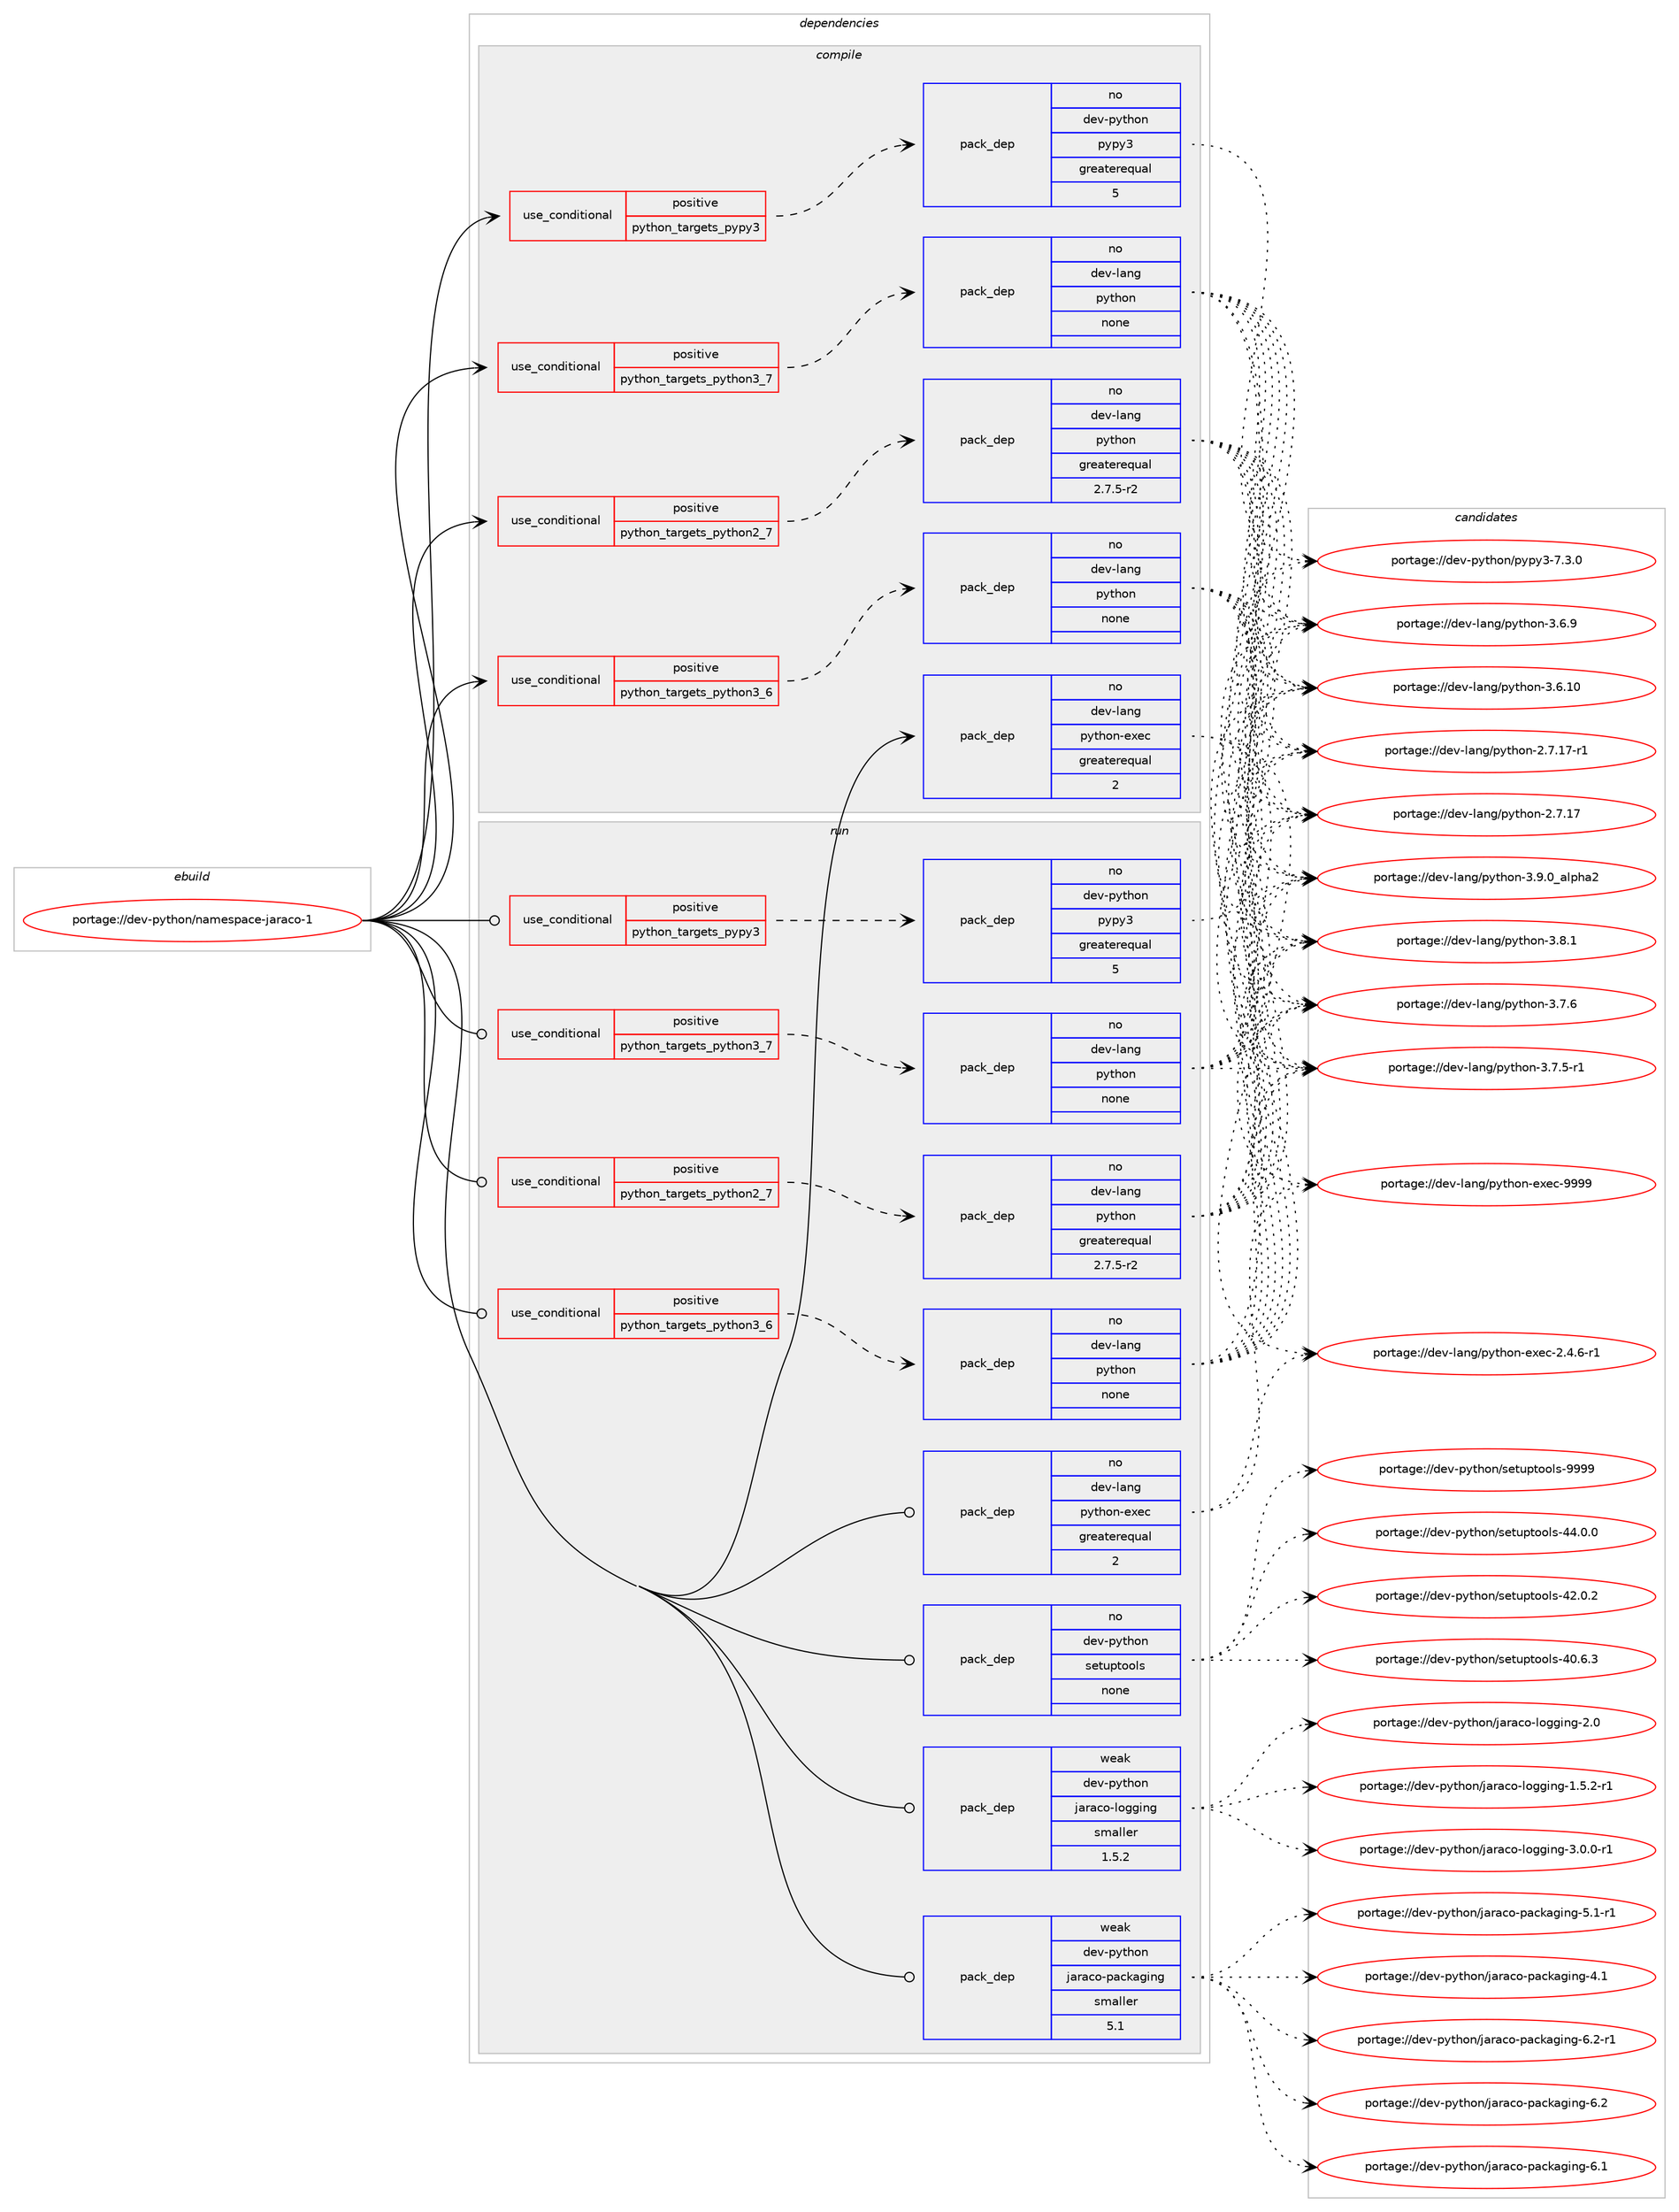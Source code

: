 digraph prolog {

# *************
# Graph options
# *************

newrank=true;
concentrate=true;
compound=true;
graph [rankdir=LR,fontname=Helvetica,fontsize=10,ranksep=1.5];#, ranksep=2.5, nodesep=0.2];
edge  [arrowhead=vee];
node  [fontname=Helvetica,fontsize=10];

# **********
# The ebuild
# **********

subgraph cluster_leftcol {
color=gray;
rank=same;
label=<<i>ebuild</i>>;
id [label="portage://dev-python/namespace-jaraco-1", color=red, width=4, href="../dev-python/namespace-jaraco-1.svg"];
}

# ****************
# The dependencies
# ****************

subgraph cluster_midcol {
color=gray;
label=<<i>dependencies</i>>;
subgraph cluster_compile {
fillcolor="#eeeeee";
style=filled;
label=<<i>compile</i>>;
subgraph cond112567 {
dependency449323 [label=<<TABLE BORDER="0" CELLBORDER="1" CELLSPACING="0" CELLPADDING="4"><TR><TD ROWSPAN="3" CELLPADDING="10">use_conditional</TD></TR><TR><TD>positive</TD></TR><TR><TD>python_targets_pypy3</TD></TR></TABLE>>, shape=none, color=red];
subgraph pack331776 {
dependency449324 [label=<<TABLE BORDER="0" CELLBORDER="1" CELLSPACING="0" CELLPADDING="4" WIDTH="220"><TR><TD ROWSPAN="6" CELLPADDING="30">pack_dep</TD></TR><TR><TD WIDTH="110">no</TD></TR><TR><TD>dev-python</TD></TR><TR><TD>pypy3</TD></TR><TR><TD>greaterequal</TD></TR><TR><TD>5</TD></TR></TABLE>>, shape=none, color=blue];
}
dependency449323:e -> dependency449324:w [weight=20,style="dashed",arrowhead="vee"];
}
id:e -> dependency449323:w [weight=20,style="solid",arrowhead="vee"];
subgraph cond112568 {
dependency449325 [label=<<TABLE BORDER="0" CELLBORDER="1" CELLSPACING="0" CELLPADDING="4"><TR><TD ROWSPAN="3" CELLPADDING="10">use_conditional</TD></TR><TR><TD>positive</TD></TR><TR><TD>python_targets_python2_7</TD></TR></TABLE>>, shape=none, color=red];
subgraph pack331777 {
dependency449326 [label=<<TABLE BORDER="0" CELLBORDER="1" CELLSPACING="0" CELLPADDING="4" WIDTH="220"><TR><TD ROWSPAN="6" CELLPADDING="30">pack_dep</TD></TR><TR><TD WIDTH="110">no</TD></TR><TR><TD>dev-lang</TD></TR><TR><TD>python</TD></TR><TR><TD>greaterequal</TD></TR><TR><TD>2.7.5-r2</TD></TR></TABLE>>, shape=none, color=blue];
}
dependency449325:e -> dependency449326:w [weight=20,style="dashed",arrowhead="vee"];
}
id:e -> dependency449325:w [weight=20,style="solid",arrowhead="vee"];
subgraph cond112569 {
dependency449327 [label=<<TABLE BORDER="0" CELLBORDER="1" CELLSPACING="0" CELLPADDING="4"><TR><TD ROWSPAN="3" CELLPADDING="10">use_conditional</TD></TR><TR><TD>positive</TD></TR><TR><TD>python_targets_python3_6</TD></TR></TABLE>>, shape=none, color=red];
subgraph pack331778 {
dependency449328 [label=<<TABLE BORDER="0" CELLBORDER="1" CELLSPACING="0" CELLPADDING="4" WIDTH="220"><TR><TD ROWSPAN="6" CELLPADDING="30">pack_dep</TD></TR><TR><TD WIDTH="110">no</TD></TR><TR><TD>dev-lang</TD></TR><TR><TD>python</TD></TR><TR><TD>none</TD></TR><TR><TD></TD></TR></TABLE>>, shape=none, color=blue];
}
dependency449327:e -> dependency449328:w [weight=20,style="dashed",arrowhead="vee"];
}
id:e -> dependency449327:w [weight=20,style="solid",arrowhead="vee"];
subgraph cond112570 {
dependency449329 [label=<<TABLE BORDER="0" CELLBORDER="1" CELLSPACING="0" CELLPADDING="4"><TR><TD ROWSPAN="3" CELLPADDING="10">use_conditional</TD></TR><TR><TD>positive</TD></TR><TR><TD>python_targets_python3_7</TD></TR></TABLE>>, shape=none, color=red];
subgraph pack331779 {
dependency449330 [label=<<TABLE BORDER="0" CELLBORDER="1" CELLSPACING="0" CELLPADDING="4" WIDTH="220"><TR><TD ROWSPAN="6" CELLPADDING="30">pack_dep</TD></TR><TR><TD WIDTH="110">no</TD></TR><TR><TD>dev-lang</TD></TR><TR><TD>python</TD></TR><TR><TD>none</TD></TR><TR><TD></TD></TR></TABLE>>, shape=none, color=blue];
}
dependency449329:e -> dependency449330:w [weight=20,style="dashed",arrowhead="vee"];
}
id:e -> dependency449329:w [weight=20,style="solid",arrowhead="vee"];
subgraph pack331780 {
dependency449331 [label=<<TABLE BORDER="0" CELLBORDER="1" CELLSPACING="0" CELLPADDING="4" WIDTH="220"><TR><TD ROWSPAN="6" CELLPADDING="30">pack_dep</TD></TR><TR><TD WIDTH="110">no</TD></TR><TR><TD>dev-lang</TD></TR><TR><TD>python-exec</TD></TR><TR><TD>greaterequal</TD></TR><TR><TD>2</TD></TR></TABLE>>, shape=none, color=blue];
}
id:e -> dependency449331:w [weight=20,style="solid",arrowhead="vee"];
}
subgraph cluster_compileandrun {
fillcolor="#eeeeee";
style=filled;
label=<<i>compile and run</i>>;
}
subgraph cluster_run {
fillcolor="#eeeeee";
style=filled;
label=<<i>run</i>>;
subgraph cond112571 {
dependency449332 [label=<<TABLE BORDER="0" CELLBORDER="1" CELLSPACING="0" CELLPADDING="4"><TR><TD ROWSPAN="3" CELLPADDING="10">use_conditional</TD></TR><TR><TD>positive</TD></TR><TR><TD>python_targets_pypy3</TD></TR></TABLE>>, shape=none, color=red];
subgraph pack331781 {
dependency449333 [label=<<TABLE BORDER="0" CELLBORDER="1" CELLSPACING="0" CELLPADDING="4" WIDTH="220"><TR><TD ROWSPAN="6" CELLPADDING="30">pack_dep</TD></TR><TR><TD WIDTH="110">no</TD></TR><TR><TD>dev-python</TD></TR><TR><TD>pypy3</TD></TR><TR><TD>greaterequal</TD></TR><TR><TD>5</TD></TR></TABLE>>, shape=none, color=blue];
}
dependency449332:e -> dependency449333:w [weight=20,style="dashed",arrowhead="vee"];
}
id:e -> dependency449332:w [weight=20,style="solid",arrowhead="odot"];
subgraph cond112572 {
dependency449334 [label=<<TABLE BORDER="0" CELLBORDER="1" CELLSPACING="0" CELLPADDING="4"><TR><TD ROWSPAN="3" CELLPADDING="10">use_conditional</TD></TR><TR><TD>positive</TD></TR><TR><TD>python_targets_python2_7</TD></TR></TABLE>>, shape=none, color=red];
subgraph pack331782 {
dependency449335 [label=<<TABLE BORDER="0" CELLBORDER="1" CELLSPACING="0" CELLPADDING="4" WIDTH="220"><TR><TD ROWSPAN="6" CELLPADDING="30">pack_dep</TD></TR><TR><TD WIDTH="110">no</TD></TR><TR><TD>dev-lang</TD></TR><TR><TD>python</TD></TR><TR><TD>greaterequal</TD></TR><TR><TD>2.7.5-r2</TD></TR></TABLE>>, shape=none, color=blue];
}
dependency449334:e -> dependency449335:w [weight=20,style="dashed",arrowhead="vee"];
}
id:e -> dependency449334:w [weight=20,style="solid",arrowhead="odot"];
subgraph cond112573 {
dependency449336 [label=<<TABLE BORDER="0" CELLBORDER="1" CELLSPACING="0" CELLPADDING="4"><TR><TD ROWSPAN="3" CELLPADDING="10">use_conditional</TD></TR><TR><TD>positive</TD></TR><TR><TD>python_targets_python3_6</TD></TR></TABLE>>, shape=none, color=red];
subgraph pack331783 {
dependency449337 [label=<<TABLE BORDER="0" CELLBORDER="1" CELLSPACING="0" CELLPADDING="4" WIDTH="220"><TR><TD ROWSPAN="6" CELLPADDING="30">pack_dep</TD></TR><TR><TD WIDTH="110">no</TD></TR><TR><TD>dev-lang</TD></TR><TR><TD>python</TD></TR><TR><TD>none</TD></TR><TR><TD></TD></TR></TABLE>>, shape=none, color=blue];
}
dependency449336:e -> dependency449337:w [weight=20,style="dashed",arrowhead="vee"];
}
id:e -> dependency449336:w [weight=20,style="solid",arrowhead="odot"];
subgraph cond112574 {
dependency449338 [label=<<TABLE BORDER="0" CELLBORDER="1" CELLSPACING="0" CELLPADDING="4"><TR><TD ROWSPAN="3" CELLPADDING="10">use_conditional</TD></TR><TR><TD>positive</TD></TR><TR><TD>python_targets_python3_7</TD></TR></TABLE>>, shape=none, color=red];
subgraph pack331784 {
dependency449339 [label=<<TABLE BORDER="0" CELLBORDER="1" CELLSPACING="0" CELLPADDING="4" WIDTH="220"><TR><TD ROWSPAN="6" CELLPADDING="30">pack_dep</TD></TR><TR><TD WIDTH="110">no</TD></TR><TR><TD>dev-lang</TD></TR><TR><TD>python</TD></TR><TR><TD>none</TD></TR><TR><TD></TD></TR></TABLE>>, shape=none, color=blue];
}
dependency449338:e -> dependency449339:w [weight=20,style="dashed",arrowhead="vee"];
}
id:e -> dependency449338:w [weight=20,style="solid",arrowhead="odot"];
subgraph pack331785 {
dependency449340 [label=<<TABLE BORDER="0" CELLBORDER="1" CELLSPACING="0" CELLPADDING="4" WIDTH="220"><TR><TD ROWSPAN="6" CELLPADDING="30">pack_dep</TD></TR><TR><TD WIDTH="110">no</TD></TR><TR><TD>dev-lang</TD></TR><TR><TD>python-exec</TD></TR><TR><TD>greaterequal</TD></TR><TR><TD>2</TD></TR></TABLE>>, shape=none, color=blue];
}
id:e -> dependency449340:w [weight=20,style="solid",arrowhead="odot"];
subgraph pack331786 {
dependency449341 [label=<<TABLE BORDER="0" CELLBORDER="1" CELLSPACING="0" CELLPADDING="4" WIDTH="220"><TR><TD ROWSPAN="6" CELLPADDING="30">pack_dep</TD></TR><TR><TD WIDTH="110">no</TD></TR><TR><TD>dev-python</TD></TR><TR><TD>setuptools</TD></TR><TR><TD>none</TD></TR><TR><TD></TD></TR></TABLE>>, shape=none, color=blue];
}
id:e -> dependency449341:w [weight=20,style="solid",arrowhead="odot"];
subgraph pack331787 {
dependency449342 [label=<<TABLE BORDER="0" CELLBORDER="1" CELLSPACING="0" CELLPADDING="4" WIDTH="220"><TR><TD ROWSPAN="6" CELLPADDING="30">pack_dep</TD></TR><TR><TD WIDTH="110">weak</TD></TR><TR><TD>dev-python</TD></TR><TR><TD>jaraco-logging</TD></TR><TR><TD>smaller</TD></TR><TR><TD>1.5.2</TD></TR></TABLE>>, shape=none, color=blue];
}
id:e -> dependency449342:w [weight=20,style="solid",arrowhead="odot"];
subgraph pack331788 {
dependency449343 [label=<<TABLE BORDER="0" CELLBORDER="1" CELLSPACING="0" CELLPADDING="4" WIDTH="220"><TR><TD ROWSPAN="6" CELLPADDING="30">pack_dep</TD></TR><TR><TD WIDTH="110">weak</TD></TR><TR><TD>dev-python</TD></TR><TR><TD>jaraco-packaging</TD></TR><TR><TD>smaller</TD></TR><TR><TD>5.1</TD></TR></TABLE>>, shape=none, color=blue];
}
id:e -> dependency449343:w [weight=20,style="solid",arrowhead="odot"];
}
}

# **************
# The candidates
# **************

subgraph cluster_choices {
rank=same;
color=gray;
label=<<i>candidates</i>>;

subgraph choice331776 {
color=black;
nodesep=1;
choice100101118451121211161041111104711212111212151455546514648 [label="portage://dev-python/pypy3-7.3.0", color=red, width=4,href="../dev-python/pypy3-7.3.0.svg"];
dependency449324:e -> choice100101118451121211161041111104711212111212151455546514648:w [style=dotted,weight="100"];
}
subgraph choice331777 {
color=black;
nodesep=1;
choice10010111845108971101034711212111610411111045514657464895971081121049750 [label="portage://dev-lang/python-3.9.0_alpha2", color=red, width=4,href="../dev-lang/python-3.9.0_alpha2.svg"];
choice100101118451089711010347112121116104111110455146564649 [label="portage://dev-lang/python-3.8.1", color=red, width=4,href="../dev-lang/python-3.8.1.svg"];
choice100101118451089711010347112121116104111110455146554654 [label="portage://dev-lang/python-3.7.6", color=red, width=4,href="../dev-lang/python-3.7.6.svg"];
choice1001011184510897110103471121211161041111104551465546534511449 [label="portage://dev-lang/python-3.7.5-r1", color=red, width=4,href="../dev-lang/python-3.7.5-r1.svg"];
choice100101118451089711010347112121116104111110455146544657 [label="portage://dev-lang/python-3.6.9", color=red, width=4,href="../dev-lang/python-3.6.9.svg"];
choice10010111845108971101034711212111610411111045514654464948 [label="portage://dev-lang/python-3.6.10", color=red, width=4,href="../dev-lang/python-3.6.10.svg"];
choice100101118451089711010347112121116104111110455046554649554511449 [label="portage://dev-lang/python-2.7.17-r1", color=red, width=4,href="../dev-lang/python-2.7.17-r1.svg"];
choice10010111845108971101034711212111610411111045504655464955 [label="portage://dev-lang/python-2.7.17", color=red, width=4,href="../dev-lang/python-2.7.17.svg"];
dependency449326:e -> choice10010111845108971101034711212111610411111045514657464895971081121049750:w [style=dotted,weight="100"];
dependency449326:e -> choice100101118451089711010347112121116104111110455146564649:w [style=dotted,weight="100"];
dependency449326:e -> choice100101118451089711010347112121116104111110455146554654:w [style=dotted,weight="100"];
dependency449326:e -> choice1001011184510897110103471121211161041111104551465546534511449:w [style=dotted,weight="100"];
dependency449326:e -> choice100101118451089711010347112121116104111110455146544657:w [style=dotted,weight="100"];
dependency449326:e -> choice10010111845108971101034711212111610411111045514654464948:w [style=dotted,weight="100"];
dependency449326:e -> choice100101118451089711010347112121116104111110455046554649554511449:w [style=dotted,weight="100"];
dependency449326:e -> choice10010111845108971101034711212111610411111045504655464955:w [style=dotted,weight="100"];
}
subgraph choice331778 {
color=black;
nodesep=1;
choice10010111845108971101034711212111610411111045514657464895971081121049750 [label="portage://dev-lang/python-3.9.0_alpha2", color=red, width=4,href="../dev-lang/python-3.9.0_alpha2.svg"];
choice100101118451089711010347112121116104111110455146564649 [label="portage://dev-lang/python-3.8.1", color=red, width=4,href="../dev-lang/python-3.8.1.svg"];
choice100101118451089711010347112121116104111110455146554654 [label="portage://dev-lang/python-3.7.6", color=red, width=4,href="../dev-lang/python-3.7.6.svg"];
choice1001011184510897110103471121211161041111104551465546534511449 [label="portage://dev-lang/python-3.7.5-r1", color=red, width=4,href="../dev-lang/python-3.7.5-r1.svg"];
choice100101118451089711010347112121116104111110455146544657 [label="portage://dev-lang/python-3.6.9", color=red, width=4,href="../dev-lang/python-3.6.9.svg"];
choice10010111845108971101034711212111610411111045514654464948 [label="portage://dev-lang/python-3.6.10", color=red, width=4,href="../dev-lang/python-3.6.10.svg"];
choice100101118451089711010347112121116104111110455046554649554511449 [label="portage://dev-lang/python-2.7.17-r1", color=red, width=4,href="../dev-lang/python-2.7.17-r1.svg"];
choice10010111845108971101034711212111610411111045504655464955 [label="portage://dev-lang/python-2.7.17", color=red, width=4,href="../dev-lang/python-2.7.17.svg"];
dependency449328:e -> choice10010111845108971101034711212111610411111045514657464895971081121049750:w [style=dotted,weight="100"];
dependency449328:e -> choice100101118451089711010347112121116104111110455146564649:w [style=dotted,weight="100"];
dependency449328:e -> choice100101118451089711010347112121116104111110455146554654:w [style=dotted,weight="100"];
dependency449328:e -> choice1001011184510897110103471121211161041111104551465546534511449:w [style=dotted,weight="100"];
dependency449328:e -> choice100101118451089711010347112121116104111110455146544657:w [style=dotted,weight="100"];
dependency449328:e -> choice10010111845108971101034711212111610411111045514654464948:w [style=dotted,weight="100"];
dependency449328:e -> choice100101118451089711010347112121116104111110455046554649554511449:w [style=dotted,weight="100"];
dependency449328:e -> choice10010111845108971101034711212111610411111045504655464955:w [style=dotted,weight="100"];
}
subgraph choice331779 {
color=black;
nodesep=1;
choice10010111845108971101034711212111610411111045514657464895971081121049750 [label="portage://dev-lang/python-3.9.0_alpha2", color=red, width=4,href="../dev-lang/python-3.9.0_alpha2.svg"];
choice100101118451089711010347112121116104111110455146564649 [label="portage://dev-lang/python-3.8.1", color=red, width=4,href="../dev-lang/python-3.8.1.svg"];
choice100101118451089711010347112121116104111110455146554654 [label="portage://dev-lang/python-3.7.6", color=red, width=4,href="../dev-lang/python-3.7.6.svg"];
choice1001011184510897110103471121211161041111104551465546534511449 [label="portage://dev-lang/python-3.7.5-r1", color=red, width=4,href="../dev-lang/python-3.7.5-r1.svg"];
choice100101118451089711010347112121116104111110455146544657 [label="portage://dev-lang/python-3.6.9", color=red, width=4,href="../dev-lang/python-3.6.9.svg"];
choice10010111845108971101034711212111610411111045514654464948 [label="portage://dev-lang/python-3.6.10", color=red, width=4,href="../dev-lang/python-3.6.10.svg"];
choice100101118451089711010347112121116104111110455046554649554511449 [label="portage://dev-lang/python-2.7.17-r1", color=red, width=4,href="../dev-lang/python-2.7.17-r1.svg"];
choice10010111845108971101034711212111610411111045504655464955 [label="portage://dev-lang/python-2.7.17", color=red, width=4,href="../dev-lang/python-2.7.17.svg"];
dependency449330:e -> choice10010111845108971101034711212111610411111045514657464895971081121049750:w [style=dotted,weight="100"];
dependency449330:e -> choice100101118451089711010347112121116104111110455146564649:w [style=dotted,weight="100"];
dependency449330:e -> choice100101118451089711010347112121116104111110455146554654:w [style=dotted,weight="100"];
dependency449330:e -> choice1001011184510897110103471121211161041111104551465546534511449:w [style=dotted,weight="100"];
dependency449330:e -> choice100101118451089711010347112121116104111110455146544657:w [style=dotted,weight="100"];
dependency449330:e -> choice10010111845108971101034711212111610411111045514654464948:w [style=dotted,weight="100"];
dependency449330:e -> choice100101118451089711010347112121116104111110455046554649554511449:w [style=dotted,weight="100"];
dependency449330:e -> choice10010111845108971101034711212111610411111045504655464955:w [style=dotted,weight="100"];
}
subgraph choice331780 {
color=black;
nodesep=1;
choice10010111845108971101034711212111610411111045101120101994557575757 [label="portage://dev-lang/python-exec-9999", color=red, width=4,href="../dev-lang/python-exec-9999.svg"];
choice10010111845108971101034711212111610411111045101120101994550465246544511449 [label="portage://dev-lang/python-exec-2.4.6-r1", color=red, width=4,href="../dev-lang/python-exec-2.4.6-r1.svg"];
dependency449331:e -> choice10010111845108971101034711212111610411111045101120101994557575757:w [style=dotted,weight="100"];
dependency449331:e -> choice10010111845108971101034711212111610411111045101120101994550465246544511449:w [style=dotted,weight="100"];
}
subgraph choice331781 {
color=black;
nodesep=1;
choice100101118451121211161041111104711212111212151455546514648 [label="portage://dev-python/pypy3-7.3.0", color=red, width=4,href="../dev-python/pypy3-7.3.0.svg"];
dependency449333:e -> choice100101118451121211161041111104711212111212151455546514648:w [style=dotted,weight="100"];
}
subgraph choice331782 {
color=black;
nodesep=1;
choice10010111845108971101034711212111610411111045514657464895971081121049750 [label="portage://dev-lang/python-3.9.0_alpha2", color=red, width=4,href="../dev-lang/python-3.9.0_alpha2.svg"];
choice100101118451089711010347112121116104111110455146564649 [label="portage://dev-lang/python-3.8.1", color=red, width=4,href="../dev-lang/python-3.8.1.svg"];
choice100101118451089711010347112121116104111110455146554654 [label="portage://dev-lang/python-3.7.6", color=red, width=4,href="../dev-lang/python-3.7.6.svg"];
choice1001011184510897110103471121211161041111104551465546534511449 [label="portage://dev-lang/python-3.7.5-r1", color=red, width=4,href="../dev-lang/python-3.7.5-r1.svg"];
choice100101118451089711010347112121116104111110455146544657 [label="portage://dev-lang/python-3.6.9", color=red, width=4,href="../dev-lang/python-3.6.9.svg"];
choice10010111845108971101034711212111610411111045514654464948 [label="portage://dev-lang/python-3.6.10", color=red, width=4,href="../dev-lang/python-3.6.10.svg"];
choice100101118451089711010347112121116104111110455046554649554511449 [label="portage://dev-lang/python-2.7.17-r1", color=red, width=4,href="../dev-lang/python-2.7.17-r1.svg"];
choice10010111845108971101034711212111610411111045504655464955 [label="portage://dev-lang/python-2.7.17", color=red, width=4,href="../dev-lang/python-2.7.17.svg"];
dependency449335:e -> choice10010111845108971101034711212111610411111045514657464895971081121049750:w [style=dotted,weight="100"];
dependency449335:e -> choice100101118451089711010347112121116104111110455146564649:w [style=dotted,weight="100"];
dependency449335:e -> choice100101118451089711010347112121116104111110455146554654:w [style=dotted,weight="100"];
dependency449335:e -> choice1001011184510897110103471121211161041111104551465546534511449:w [style=dotted,weight="100"];
dependency449335:e -> choice100101118451089711010347112121116104111110455146544657:w [style=dotted,weight="100"];
dependency449335:e -> choice10010111845108971101034711212111610411111045514654464948:w [style=dotted,weight="100"];
dependency449335:e -> choice100101118451089711010347112121116104111110455046554649554511449:w [style=dotted,weight="100"];
dependency449335:e -> choice10010111845108971101034711212111610411111045504655464955:w [style=dotted,weight="100"];
}
subgraph choice331783 {
color=black;
nodesep=1;
choice10010111845108971101034711212111610411111045514657464895971081121049750 [label="portage://dev-lang/python-3.9.0_alpha2", color=red, width=4,href="../dev-lang/python-3.9.0_alpha2.svg"];
choice100101118451089711010347112121116104111110455146564649 [label="portage://dev-lang/python-3.8.1", color=red, width=4,href="../dev-lang/python-3.8.1.svg"];
choice100101118451089711010347112121116104111110455146554654 [label="portage://dev-lang/python-3.7.6", color=red, width=4,href="../dev-lang/python-3.7.6.svg"];
choice1001011184510897110103471121211161041111104551465546534511449 [label="portage://dev-lang/python-3.7.5-r1", color=red, width=4,href="../dev-lang/python-3.7.5-r1.svg"];
choice100101118451089711010347112121116104111110455146544657 [label="portage://dev-lang/python-3.6.9", color=red, width=4,href="../dev-lang/python-3.6.9.svg"];
choice10010111845108971101034711212111610411111045514654464948 [label="portage://dev-lang/python-3.6.10", color=red, width=4,href="../dev-lang/python-3.6.10.svg"];
choice100101118451089711010347112121116104111110455046554649554511449 [label="portage://dev-lang/python-2.7.17-r1", color=red, width=4,href="../dev-lang/python-2.7.17-r1.svg"];
choice10010111845108971101034711212111610411111045504655464955 [label="portage://dev-lang/python-2.7.17", color=red, width=4,href="../dev-lang/python-2.7.17.svg"];
dependency449337:e -> choice10010111845108971101034711212111610411111045514657464895971081121049750:w [style=dotted,weight="100"];
dependency449337:e -> choice100101118451089711010347112121116104111110455146564649:w [style=dotted,weight="100"];
dependency449337:e -> choice100101118451089711010347112121116104111110455146554654:w [style=dotted,weight="100"];
dependency449337:e -> choice1001011184510897110103471121211161041111104551465546534511449:w [style=dotted,weight="100"];
dependency449337:e -> choice100101118451089711010347112121116104111110455146544657:w [style=dotted,weight="100"];
dependency449337:e -> choice10010111845108971101034711212111610411111045514654464948:w [style=dotted,weight="100"];
dependency449337:e -> choice100101118451089711010347112121116104111110455046554649554511449:w [style=dotted,weight="100"];
dependency449337:e -> choice10010111845108971101034711212111610411111045504655464955:w [style=dotted,weight="100"];
}
subgraph choice331784 {
color=black;
nodesep=1;
choice10010111845108971101034711212111610411111045514657464895971081121049750 [label="portage://dev-lang/python-3.9.0_alpha2", color=red, width=4,href="../dev-lang/python-3.9.0_alpha2.svg"];
choice100101118451089711010347112121116104111110455146564649 [label="portage://dev-lang/python-3.8.1", color=red, width=4,href="../dev-lang/python-3.8.1.svg"];
choice100101118451089711010347112121116104111110455146554654 [label="portage://dev-lang/python-3.7.6", color=red, width=4,href="../dev-lang/python-3.7.6.svg"];
choice1001011184510897110103471121211161041111104551465546534511449 [label="portage://dev-lang/python-3.7.5-r1", color=red, width=4,href="../dev-lang/python-3.7.5-r1.svg"];
choice100101118451089711010347112121116104111110455146544657 [label="portage://dev-lang/python-3.6.9", color=red, width=4,href="../dev-lang/python-3.6.9.svg"];
choice10010111845108971101034711212111610411111045514654464948 [label="portage://dev-lang/python-3.6.10", color=red, width=4,href="../dev-lang/python-3.6.10.svg"];
choice100101118451089711010347112121116104111110455046554649554511449 [label="portage://dev-lang/python-2.7.17-r1", color=red, width=4,href="../dev-lang/python-2.7.17-r1.svg"];
choice10010111845108971101034711212111610411111045504655464955 [label="portage://dev-lang/python-2.7.17", color=red, width=4,href="../dev-lang/python-2.7.17.svg"];
dependency449339:e -> choice10010111845108971101034711212111610411111045514657464895971081121049750:w [style=dotted,weight="100"];
dependency449339:e -> choice100101118451089711010347112121116104111110455146564649:w [style=dotted,weight="100"];
dependency449339:e -> choice100101118451089711010347112121116104111110455146554654:w [style=dotted,weight="100"];
dependency449339:e -> choice1001011184510897110103471121211161041111104551465546534511449:w [style=dotted,weight="100"];
dependency449339:e -> choice100101118451089711010347112121116104111110455146544657:w [style=dotted,weight="100"];
dependency449339:e -> choice10010111845108971101034711212111610411111045514654464948:w [style=dotted,weight="100"];
dependency449339:e -> choice100101118451089711010347112121116104111110455046554649554511449:w [style=dotted,weight="100"];
dependency449339:e -> choice10010111845108971101034711212111610411111045504655464955:w [style=dotted,weight="100"];
}
subgraph choice331785 {
color=black;
nodesep=1;
choice10010111845108971101034711212111610411111045101120101994557575757 [label="portage://dev-lang/python-exec-9999", color=red, width=4,href="../dev-lang/python-exec-9999.svg"];
choice10010111845108971101034711212111610411111045101120101994550465246544511449 [label="portage://dev-lang/python-exec-2.4.6-r1", color=red, width=4,href="../dev-lang/python-exec-2.4.6-r1.svg"];
dependency449340:e -> choice10010111845108971101034711212111610411111045101120101994557575757:w [style=dotted,weight="100"];
dependency449340:e -> choice10010111845108971101034711212111610411111045101120101994550465246544511449:w [style=dotted,weight="100"];
}
subgraph choice331786 {
color=black;
nodesep=1;
choice10010111845112121116104111110471151011161171121161111111081154557575757 [label="portage://dev-python/setuptools-9999", color=red, width=4,href="../dev-python/setuptools-9999.svg"];
choice100101118451121211161041111104711510111611711211611111110811545525246484648 [label="portage://dev-python/setuptools-44.0.0", color=red, width=4,href="../dev-python/setuptools-44.0.0.svg"];
choice100101118451121211161041111104711510111611711211611111110811545525046484650 [label="portage://dev-python/setuptools-42.0.2", color=red, width=4,href="../dev-python/setuptools-42.0.2.svg"];
choice100101118451121211161041111104711510111611711211611111110811545524846544651 [label="portage://dev-python/setuptools-40.6.3", color=red, width=4,href="../dev-python/setuptools-40.6.3.svg"];
dependency449341:e -> choice10010111845112121116104111110471151011161171121161111111081154557575757:w [style=dotted,weight="100"];
dependency449341:e -> choice100101118451121211161041111104711510111611711211611111110811545525246484648:w [style=dotted,weight="100"];
dependency449341:e -> choice100101118451121211161041111104711510111611711211611111110811545525046484650:w [style=dotted,weight="100"];
dependency449341:e -> choice100101118451121211161041111104711510111611711211611111110811545524846544651:w [style=dotted,weight="100"];
}
subgraph choice331787 {
color=black;
nodesep=1;
choice1001011184511212111610411111047106971149799111451081111031031051101034551464846484511449 [label="portage://dev-python/jaraco-logging-3.0.0-r1", color=red, width=4,href="../dev-python/jaraco-logging-3.0.0-r1.svg"];
choice10010111845112121116104111110471069711497991114510811110310310511010345504648 [label="portage://dev-python/jaraco-logging-2.0", color=red, width=4,href="../dev-python/jaraco-logging-2.0.svg"];
choice1001011184511212111610411111047106971149799111451081111031031051101034549465346504511449 [label="portage://dev-python/jaraco-logging-1.5.2-r1", color=red, width=4,href="../dev-python/jaraco-logging-1.5.2-r1.svg"];
dependency449342:e -> choice1001011184511212111610411111047106971149799111451081111031031051101034551464846484511449:w [style=dotted,weight="100"];
dependency449342:e -> choice10010111845112121116104111110471069711497991114510811110310310511010345504648:w [style=dotted,weight="100"];
dependency449342:e -> choice1001011184511212111610411111047106971149799111451081111031031051101034549465346504511449:w [style=dotted,weight="100"];
}
subgraph choice331788 {
color=black;
nodesep=1;
choice100101118451121211161041111104710697114979911145112979910797103105110103455446504511449 [label="portage://dev-python/jaraco-packaging-6.2-r1", color=red, width=4,href="../dev-python/jaraco-packaging-6.2-r1.svg"];
choice10010111845112121116104111110471069711497991114511297991079710310511010345544650 [label="portage://dev-python/jaraco-packaging-6.2", color=red, width=4,href="../dev-python/jaraco-packaging-6.2.svg"];
choice10010111845112121116104111110471069711497991114511297991079710310511010345544649 [label="portage://dev-python/jaraco-packaging-6.1", color=red, width=4,href="../dev-python/jaraco-packaging-6.1.svg"];
choice100101118451121211161041111104710697114979911145112979910797103105110103455346494511449 [label="portage://dev-python/jaraco-packaging-5.1-r1", color=red, width=4,href="../dev-python/jaraco-packaging-5.1-r1.svg"];
choice10010111845112121116104111110471069711497991114511297991079710310511010345524649 [label="portage://dev-python/jaraco-packaging-4.1", color=red, width=4,href="../dev-python/jaraco-packaging-4.1.svg"];
dependency449343:e -> choice100101118451121211161041111104710697114979911145112979910797103105110103455446504511449:w [style=dotted,weight="100"];
dependency449343:e -> choice10010111845112121116104111110471069711497991114511297991079710310511010345544650:w [style=dotted,weight="100"];
dependency449343:e -> choice10010111845112121116104111110471069711497991114511297991079710310511010345544649:w [style=dotted,weight="100"];
dependency449343:e -> choice100101118451121211161041111104710697114979911145112979910797103105110103455346494511449:w [style=dotted,weight="100"];
dependency449343:e -> choice10010111845112121116104111110471069711497991114511297991079710310511010345524649:w [style=dotted,weight="100"];
}
}

}
